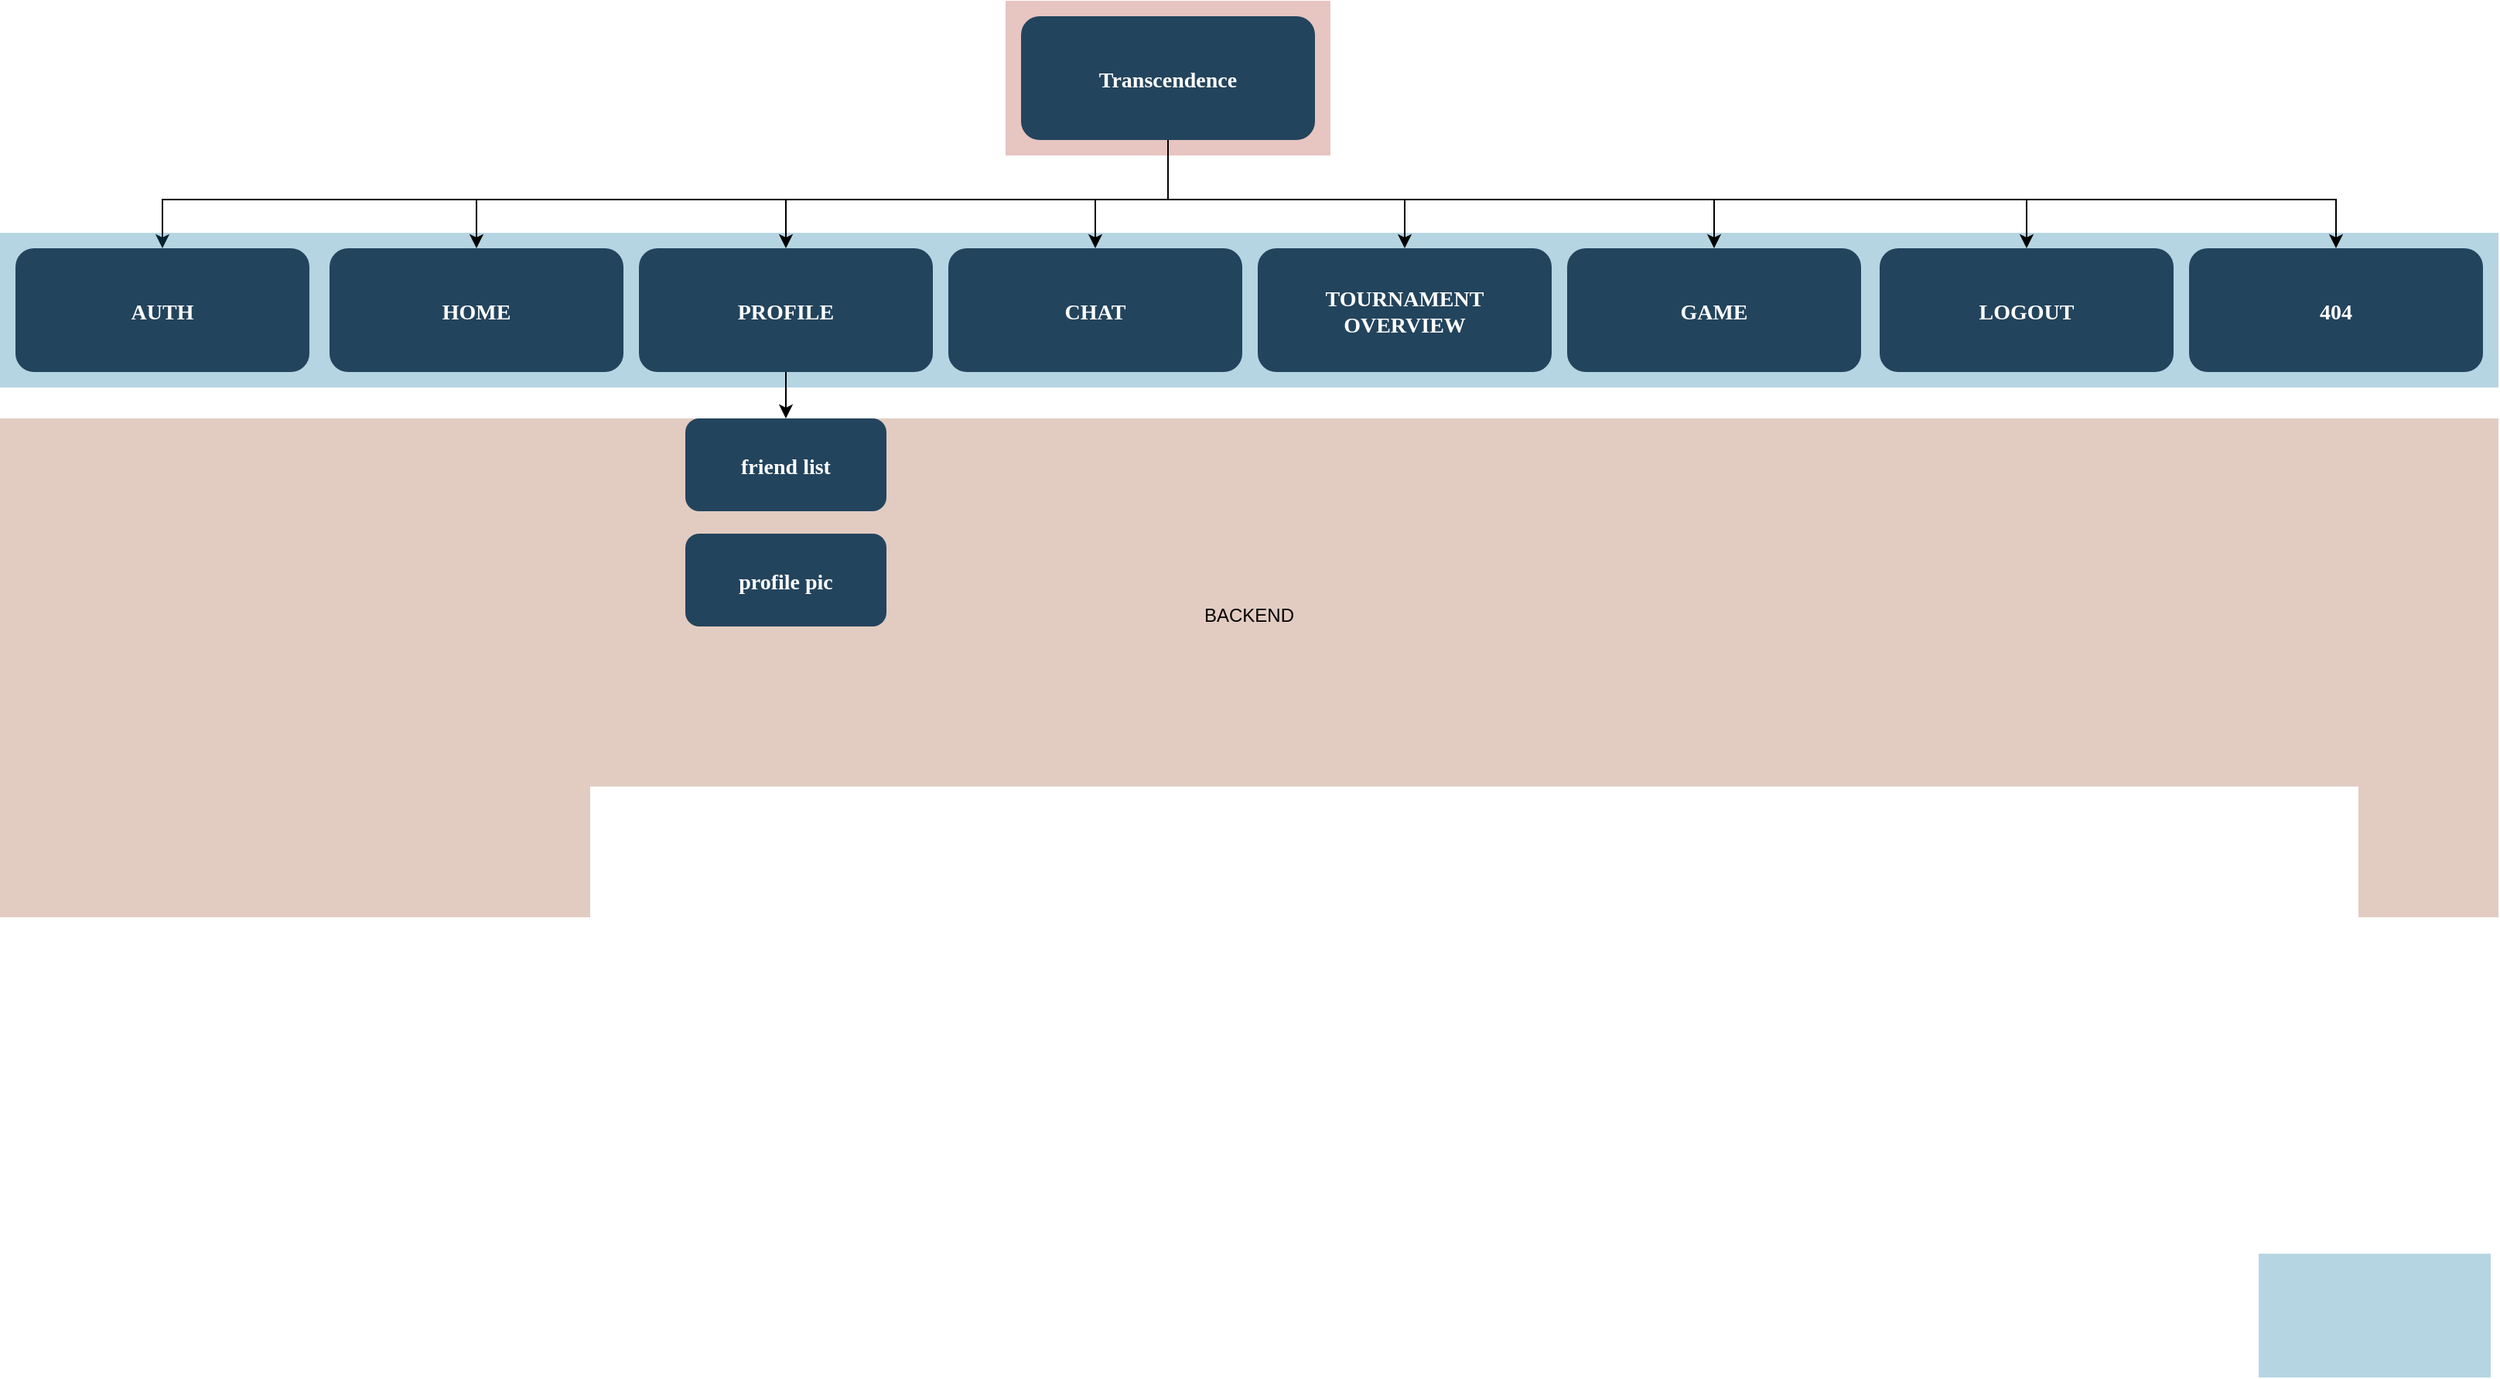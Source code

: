 <mxfile version="24.7.16">
  <diagram name="Page-1" id="2c0d36ab-eaac-3732-788b-9136903baeff">
    <mxGraphModel dx="1780" dy="818" grid="1" gridSize="8" guides="1" tooltips="1" connect="1" arrows="1" fold="1" page="1" pageScale="1.5" pageWidth="1169" pageHeight="827" background="none" math="0" shadow="0">
      <root>
        <mxCell id="0" />
        <mxCell id="1" parent="0" />
        <mxCell id="jKY9b0TvfDget6t4aHxj-124" value="BACKEND&#xa;&#xa;&#xa;&#xa;&#xa;" style="fillColor=#9E5633;strokeColor=none;opacity=30;" vertex="1" parent="1">
          <mxGeometry x="97" y="445.5" width="1615" height="322.5" as="geometry" />
        </mxCell>
        <mxCell id="jKY9b0TvfDget6t4aHxj-131" style="edgeStyle=orthogonalEdgeStyle;rounded=0;orthogonalLoop=1;jettySize=auto;html=1;exitX=0.5;exitY=1;exitDx=0;exitDy=0;" edge="1" parent="1" source="123" target="13">
          <mxGeometry relative="1" as="geometry">
            <Array as="points">
              <mxPoint x="852" y="304" />
              <mxPoint x="202" y="304" />
            </Array>
          </mxGeometry>
        </mxCell>
        <mxCell id="123" value="" style="fillColor=#AE4132;strokeColor=none;opacity=30;" parent="1" vertex="1">
          <mxGeometry x="747" y="175.5" width="210" height="100.0" as="geometry" />
        </mxCell>
        <mxCell id="122" value="" style="fillColor=#10739E;strokeColor=none;opacity=30;" parent="1" vertex="1">
          <mxGeometry x="97" y="325.5" width="1615" height="100" as="geometry" />
        </mxCell>
        <mxCell id="116" value="" style="fillColor=#10739E;strokeColor=none;opacity=30;" parent="1" vertex="1">
          <mxGeometry x="1557" y="985.5" width="150" height="80" as="geometry" />
        </mxCell>
        <mxCell id="OoN3N2ipfdLLGzCOHL3Y-126" style="edgeStyle=orthogonalEdgeStyle;rounded=0;orthogonalLoop=1;jettySize=auto;html=1;entryX=0.5;entryY=0;entryDx=0;entryDy=0;" parent="1" source="2" target="OoN3N2ipfdLLGzCOHL3Y-125" edge="1">
          <mxGeometry relative="1" as="geometry">
            <Array as="points">
              <mxPoint x="852" y="304" />
              <mxPoint x="1005" y="304" />
            </Array>
          </mxGeometry>
        </mxCell>
        <mxCell id="OoN3N2ipfdLLGzCOHL3Y-129" style="edgeStyle=orthogonalEdgeStyle;rounded=0;orthogonalLoop=1;jettySize=auto;html=1;entryX=0.5;entryY=0;entryDx=0;entryDy=0;" parent="1" source="2" target="OoN3N2ipfdLLGzCOHL3Y-127" edge="1">
          <mxGeometry relative="1" as="geometry">
            <Array as="points">
              <mxPoint x="852" y="304" />
              <mxPoint x="1205" y="304" />
            </Array>
          </mxGeometry>
        </mxCell>
        <mxCell id="jKY9b0TvfDget6t4aHxj-126" style="edgeStyle=orthogonalEdgeStyle;rounded=0;orthogonalLoop=1;jettySize=auto;html=1;" edge="1" parent="1" source="2" target="OoN3N2ipfdLLGzCOHL3Y-130">
          <mxGeometry relative="1" as="geometry">
            <Array as="points">
              <mxPoint x="852" y="304" />
              <mxPoint x="1407" y="304" />
            </Array>
          </mxGeometry>
        </mxCell>
        <mxCell id="jKY9b0TvfDget6t4aHxj-128" style="edgeStyle=orthogonalEdgeStyle;rounded=0;orthogonalLoop=1;jettySize=auto;html=1;" edge="1" parent="1" source="2" target="4">
          <mxGeometry relative="1" as="geometry">
            <Array as="points">
              <mxPoint x="852" y="304" />
              <mxPoint x="805" y="304" />
            </Array>
          </mxGeometry>
        </mxCell>
        <mxCell id="jKY9b0TvfDget6t4aHxj-129" style="edgeStyle=orthogonalEdgeStyle;rounded=0;orthogonalLoop=1;jettySize=auto;html=1;" edge="1" parent="1" source="2" target="10">
          <mxGeometry relative="1" as="geometry">
            <Array as="points">
              <mxPoint x="852" y="304" />
              <mxPoint x="605" y="304" />
            </Array>
          </mxGeometry>
        </mxCell>
        <mxCell id="jKY9b0TvfDget6t4aHxj-130" style="edgeStyle=orthogonalEdgeStyle;rounded=0;orthogonalLoop=1;jettySize=auto;html=1;" edge="1" parent="1" source="2" target="12">
          <mxGeometry relative="1" as="geometry">
            <Array as="points">
              <mxPoint x="852" y="304" />
              <mxPoint x="405" y="304" />
            </Array>
          </mxGeometry>
        </mxCell>
        <mxCell id="2" value="Transcendence" style="rounded=1;fillColor=#23445D;gradientColor=none;strokeColor=none;fontColor=#FFFFFF;fontStyle=1;fontFamily=Tahoma;fontSize=14" parent="1" vertex="1">
          <mxGeometry x="757" y="185.5" width="190" height="80" as="geometry" />
        </mxCell>
        <mxCell id="4" value="CHAT" style="rounded=1;fillColor=#23445D;gradientColor=none;strokeColor=none;fontColor=#FFFFFF;fontStyle=1;fontFamily=Tahoma;fontSize=14" parent="1" vertex="1">
          <mxGeometry x="710.0" y="335.5" width="190" height="80" as="geometry" />
        </mxCell>
        <mxCell id="OoN3N2ipfdLLGzCOHL3Y-124" style="edgeStyle=orthogonalEdgeStyle;rounded=0;orthogonalLoop=1;jettySize=auto;html=1;" parent="1" source="10" target="OoN3N2ipfdLLGzCOHL3Y-123" edge="1">
          <mxGeometry relative="1" as="geometry" />
        </mxCell>
        <mxCell id="10" value="PROFILE" style="rounded=1;fillColor=#23445D;gradientColor=none;strokeColor=none;fontColor=#FFFFFF;fontStyle=1;fontFamily=Tahoma;fontSize=14" parent="1" vertex="1">
          <mxGeometry x="510" y="335.5" width="190" height="80" as="geometry" />
        </mxCell>
        <mxCell id="12" value="HOME" style="rounded=1;fillColor=#23445D;gradientColor=none;strokeColor=none;fontColor=#FFFFFF;fontStyle=1;fontFamily=Tahoma;fontSize=14" parent="1" vertex="1">
          <mxGeometry x="310.0" y="335.5" width="190" height="80" as="geometry" />
        </mxCell>
        <mxCell id="13" value="AUTH" style="rounded=1;fillColor=#23445D;gradientColor=none;strokeColor=none;fontColor=#FFFFFF;fontStyle=1;fontFamily=Tahoma;fontSize=14" parent="1" vertex="1">
          <mxGeometry x="107" y="335.5" width="190" height="80" as="geometry" />
        </mxCell>
        <mxCell id="OoN3N2ipfdLLGzCOHL3Y-123" value="friend list" style="rounded=1;fillColor=#23445D;gradientColor=none;strokeColor=none;fontColor=#FFFFFF;fontStyle=1;fontFamily=Tahoma;fontSize=14" parent="1" vertex="1">
          <mxGeometry x="540" y="445.5" width="130" height="60" as="geometry" />
        </mxCell>
        <mxCell id="OoN3N2ipfdLLGzCOHL3Y-125" value="TOURNAMENT&#xa;OVERVIEW" style="rounded=1;fillColor=#23445D;gradientColor=none;strokeColor=none;fontColor=#FFFFFF;fontStyle=1;fontFamily=Tahoma;fontSize=14" parent="1" vertex="1">
          <mxGeometry x="910.0" y="335.5" width="190" height="80" as="geometry" />
        </mxCell>
        <mxCell id="OoN3N2ipfdLLGzCOHL3Y-127" value="GAME" style="rounded=1;fillColor=#23445D;gradientColor=none;strokeColor=none;fontColor=#FFFFFF;fontStyle=1;fontFamily=Tahoma;fontSize=14" parent="1" vertex="1">
          <mxGeometry x="1110.0" y="335.5" width="190" height="80" as="geometry" />
        </mxCell>
        <mxCell id="OoN3N2ipfdLLGzCOHL3Y-130" value="LOGOUT" style="rounded=1;fillColor=#23445D;gradientColor=none;strokeColor=none;fontColor=#FFFFFF;fontStyle=1;fontFamily=Tahoma;fontSize=14" parent="1" vertex="1">
          <mxGeometry x="1312.0" y="335.5" width="190" height="80" as="geometry" />
        </mxCell>
        <mxCell id="OoN3N2ipfdLLGzCOHL3Y-131" value="404" style="rounded=1;fillColor=#23445D;gradientColor=none;strokeColor=none;fontColor=#FFFFFF;fontStyle=1;fontFamily=Tahoma;fontSize=14" parent="1" vertex="1">
          <mxGeometry x="1512.0" y="335.5" width="190" height="80" as="geometry" />
        </mxCell>
        <mxCell id="jKY9b0TvfDget6t4aHxj-123" value="profile pic" style="rounded=1;fillColor=#23445D;gradientColor=none;strokeColor=none;fontColor=#FFFFFF;fontStyle=1;fontFamily=Tahoma;fontSize=14" vertex="1" parent="1">
          <mxGeometry x="540" y="520" width="130" height="60" as="geometry" />
        </mxCell>
        <mxCell id="jKY9b0TvfDget6t4aHxj-127" style="edgeStyle=orthogonalEdgeStyle;rounded=0;orthogonalLoop=1;jettySize=auto;html=1;entryX=0.5;entryY=0;entryDx=0;entryDy=0;" edge="1" parent="1" source="2" target="OoN3N2ipfdLLGzCOHL3Y-131">
          <mxGeometry relative="1" as="geometry">
            <Array as="points">
              <mxPoint x="852" y="304" />
              <mxPoint x="1607" y="304" />
            </Array>
          </mxGeometry>
        </mxCell>
      </root>
    </mxGraphModel>
  </diagram>
</mxfile>
